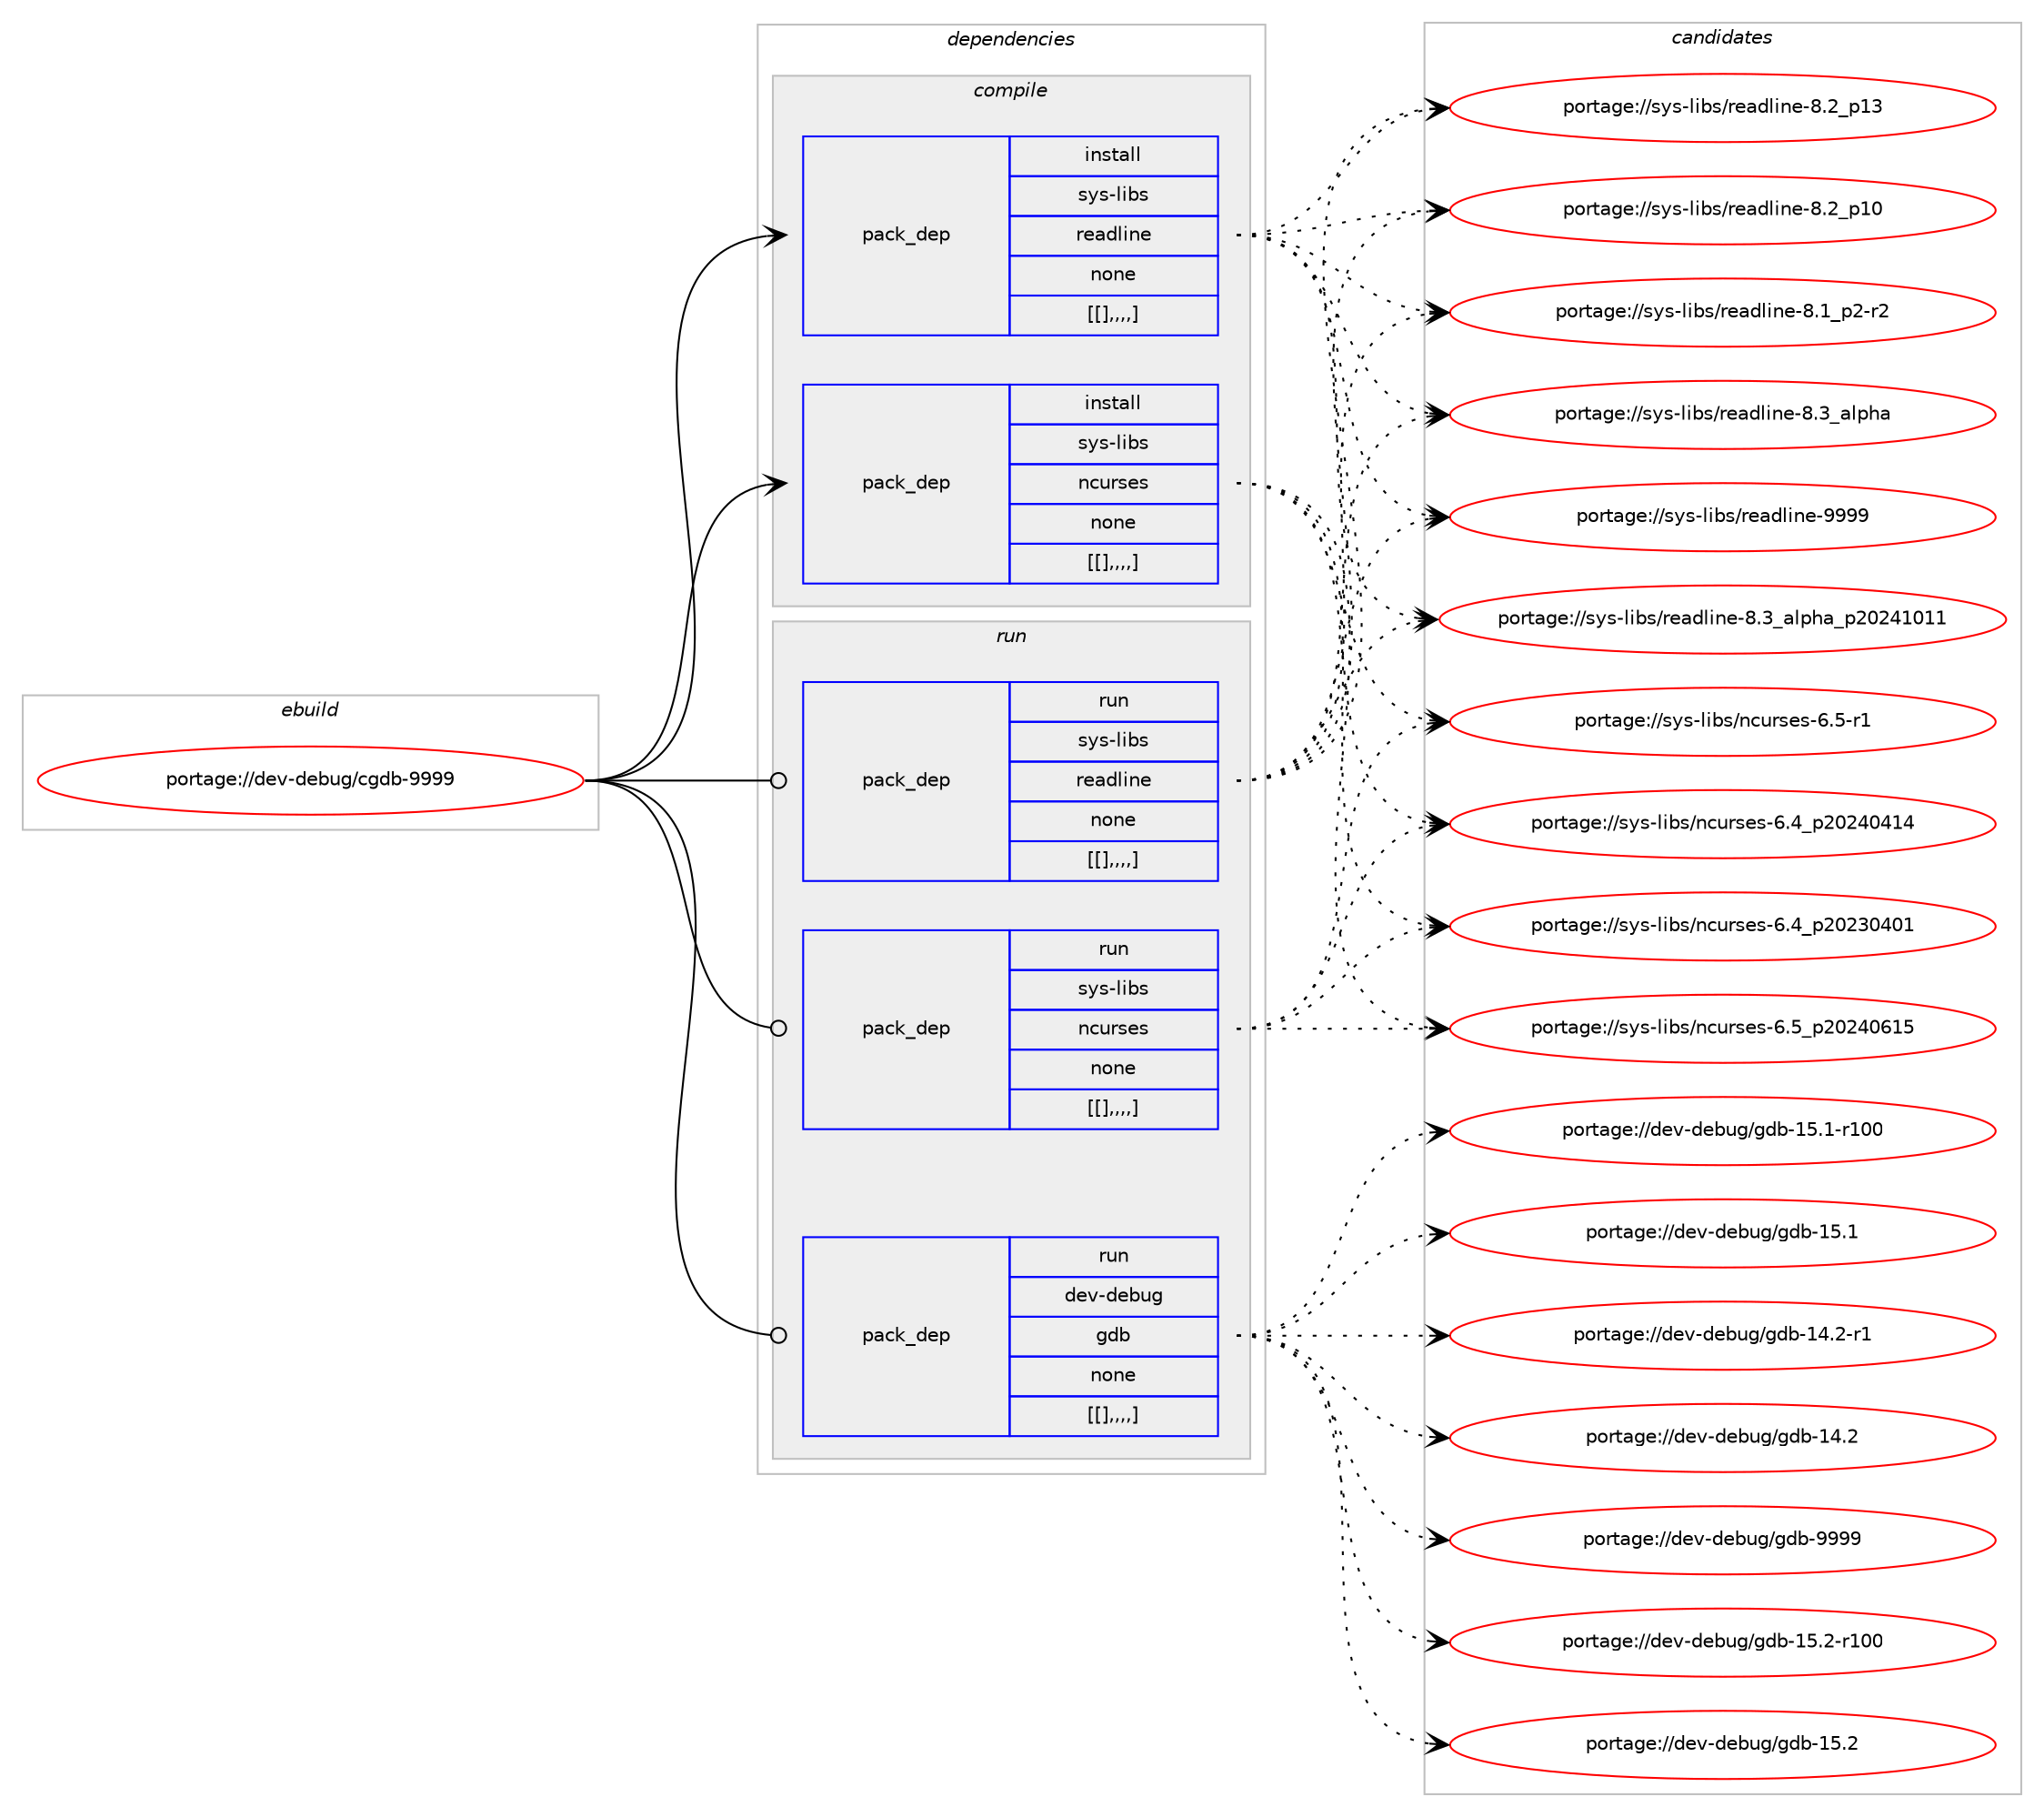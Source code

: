 digraph prolog {

# *************
# Graph options
# *************

newrank=true;
concentrate=true;
compound=true;
graph [rankdir=LR,fontname=Helvetica,fontsize=10,ranksep=1.5];#, ranksep=2.5, nodesep=0.2];
edge  [arrowhead=vee];
node  [fontname=Helvetica,fontsize=10];

# **********
# The ebuild
# **********

subgraph cluster_leftcol {
color=gray;
label=<<i>ebuild</i>>;
id [label="portage://dev-debug/cgdb-9999", color=red, width=4, href="../dev-debug/cgdb-9999.svg"];
}

# ****************
# The dependencies
# ****************

subgraph cluster_midcol {
color=gray;
label=<<i>dependencies</i>>;
subgraph cluster_compile {
fillcolor="#eeeeee";
style=filled;
label=<<i>compile</i>>;
subgraph pack52869 {
dependency74026 [label=<<TABLE BORDER="0" CELLBORDER="1" CELLSPACING="0" CELLPADDING="4" WIDTH="220"><TR><TD ROWSPAN="6" CELLPADDING="30">pack_dep</TD></TR><TR><TD WIDTH="110">install</TD></TR><TR><TD>sys-libs</TD></TR><TR><TD>ncurses</TD></TR><TR><TD>none</TD></TR><TR><TD>[[],,,,]</TD></TR></TABLE>>, shape=none, color=blue];
}
id:e -> dependency74026:w [weight=20,style="solid",arrowhead="vee"];
subgraph pack52874 {
dependency74049 [label=<<TABLE BORDER="0" CELLBORDER="1" CELLSPACING="0" CELLPADDING="4" WIDTH="220"><TR><TD ROWSPAN="6" CELLPADDING="30">pack_dep</TD></TR><TR><TD WIDTH="110">install</TD></TR><TR><TD>sys-libs</TD></TR><TR><TD>readline</TD></TR><TR><TD>none</TD></TR><TR><TD>[[],,,,]</TD></TR></TABLE>>, shape=none, color=blue];
}
id:e -> dependency74049:w [weight=20,style="solid",arrowhead="vee"];
}
subgraph cluster_compileandrun {
fillcolor="#eeeeee";
style=filled;
label=<<i>compile and run</i>>;
}
subgraph cluster_run {
fillcolor="#eeeeee";
style=filled;
label=<<i>run</i>>;
subgraph pack52902 {
dependency74071 [label=<<TABLE BORDER="0" CELLBORDER="1" CELLSPACING="0" CELLPADDING="4" WIDTH="220"><TR><TD ROWSPAN="6" CELLPADDING="30">pack_dep</TD></TR><TR><TD WIDTH="110">run</TD></TR><TR><TD>dev-debug</TD></TR><TR><TD>gdb</TD></TR><TR><TD>none</TD></TR><TR><TD>[[],,,,]</TD></TR></TABLE>>, shape=none, color=blue];
}
id:e -> dependency74071:w [weight=20,style="solid",arrowhead="odot"];
subgraph pack52908 {
dependency74090 [label=<<TABLE BORDER="0" CELLBORDER="1" CELLSPACING="0" CELLPADDING="4" WIDTH="220"><TR><TD ROWSPAN="6" CELLPADDING="30">pack_dep</TD></TR><TR><TD WIDTH="110">run</TD></TR><TR><TD>sys-libs</TD></TR><TR><TD>ncurses</TD></TR><TR><TD>none</TD></TR><TR><TD>[[],,,,]</TD></TR></TABLE>>, shape=none, color=blue];
}
id:e -> dependency74090:w [weight=20,style="solid",arrowhead="odot"];
subgraph pack52927 {
dependency74129 [label=<<TABLE BORDER="0" CELLBORDER="1" CELLSPACING="0" CELLPADDING="4" WIDTH="220"><TR><TD ROWSPAN="6" CELLPADDING="30">pack_dep</TD></TR><TR><TD WIDTH="110">run</TD></TR><TR><TD>sys-libs</TD></TR><TR><TD>readline</TD></TR><TR><TD>none</TD></TR><TR><TD>[[],,,,]</TD></TR></TABLE>>, shape=none, color=blue];
}
id:e -> dependency74129:w [weight=20,style="solid",arrowhead="odot"];
}
}

# **************
# The candidates
# **************

subgraph cluster_choices {
rank=same;
color=gray;
label=<<i>candidates</i>>;

subgraph choice51862 {
color=black;
nodesep=1;
choice1151211154510810598115471109911711411510111545544653951125048505248544953 [label="portage://sys-libs/ncurses-6.5_p20240615", color=red, width=4,href="../sys-libs/ncurses-6.5_p20240615.svg"];
choice11512111545108105981154711099117114115101115455446534511449 [label="portage://sys-libs/ncurses-6.5-r1", color=red, width=4,href="../sys-libs/ncurses-6.5-r1.svg"];
choice1151211154510810598115471109911711411510111545544652951125048505248524952 [label="portage://sys-libs/ncurses-6.4_p20240414", color=red, width=4,href="../sys-libs/ncurses-6.4_p20240414.svg"];
choice1151211154510810598115471109911711411510111545544652951125048505148524849 [label="portage://sys-libs/ncurses-6.4_p20230401", color=red, width=4,href="../sys-libs/ncurses-6.4_p20230401.svg"];
dependency74026:e -> choice1151211154510810598115471109911711411510111545544653951125048505248544953:w [style=dotted,weight="100"];
dependency74026:e -> choice11512111545108105981154711099117114115101115455446534511449:w [style=dotted,weight="100"];
dependency74026:e -> choice1151211154510810598115471109911711411510111545544652951125048505248524952:w [style=dotted,weight="100"];
dependency74026:e -> choice1151211154510810598115471109911711411510111545544652951125048505148524849:w [style=dotted,weight="100"];
}
subgraph choice51879 {
color=black;
nodesep=1;
choice115121115451081059811547114101971001081051101014557575757 [label="portage://sys-libs/readline-9999", color=red, width=4,href="../sys-libs/readline-9999.svg"];
choice1151211154510810598115471141019710010810511010145564651959710811210497951125048505249484949 [label="portage://sys-libs/readline-8.3_alpha_p20241011", color=red, width=4,href="../sys-libs/readline-8.3_alpha_p20241011.svg"];
choice1151211154510810598115471141019710010810511010145564651959710811210497 [label="portage://sys-libs/readline-8.3_alpha", color=red, width=4,href="../sys-libs/readline-8.3_alpha.svg"];
choice1151211154510810598115471141019710010810511010145564650951124951 [label="portage://sys-libs/readline-8.2_p13", color=red, width=4,href="../sys-libs/readline-8.2_p13.svg"];
choice1151211154510810598115471141019710010810511010145564650951124948 [label="portage://sys-libs/readline-8.2_p10", color=red, width=4,href="../sys-libs/readline-8.2_p10.svg"];
choice115121115451081059811547114101971001081051101014556464995112504511450 [label="portage://sys-libs/readline-8.1_p2-r2", color=red, width=4,href="../sys-libs/readline-8.1_p2-r2.svg"];
dependency74049:e -> choice115121115451081059811547114101971001081051101014557575757:w [style=dotted,weight="100"];
dependency74049:e -> choice1151211154510810598115471141019710010810511010145564651959710811210497951125048505249484949:w [style=dotted,weight="100"];
dependency74049:e -> choice1151211154510810598115471141019710010810511010145564651959710811210497:w [style=dotted,weight="100"];
dependency74049:e -> choice1151211154510810598115471141019710010810511010145564650951124951:w [style=dotted,weight="100"];
dependency74049:e -> choice1151211154510810598115471141019710010810511010145564650951124948:w [style=dotted,weight="100"];
dependency74049:e -> choice115121115451081059811547114101971001081051101014556464995112504511450:w [style=dotted,weight="100"];
}
subgraph choice51898 {
color=black;
nodesep=1;
choice100101118451001019811710347103100984557575757 [label="portage://dev-debug/gdb-9999", color=red, width=4,href="../dev-debug/gdb-9999.svg"];
choice10010111845100101981171034710310098454953465045114494848 [label="portage://dev-debug/gdb-15.2-r100", color=red, width=4,href="../dev-debug/gdb-15.2-r100.svg"];
choice100101118451001019811710347103100984549534650 [label="portage://dev-debug/gdb-15.2", color=red, width=4,href="../dev-debug/gdb-15.2.svg"];
choice10010111845100101981171034710310098454953464945114494848 [label="portage://dev-debug/gdb-15.1-r100", color=red, width=4,href="../dev-debug/gdb-15.1-r100.svg"];
choice100101118451001019811710347103100984549534649 [label="portage://dev-debug/gdb-15.1", color=red, width=4,href="../dev-debug/gdb-15.1.svg"];
choice1001011184510010198117103471031009845495246504511449 [label="portage://dev-debug/gdb-14.2-r1", color=red, width=4,href="../dev-debug/gdb-14.2-r1.svg"];
choice100101118451001019811710347103100984549524650 [label="portage://dev-debug/gdb-14.2", color=red, width=4,href="../dev-debug/gdb-14.2.svg"];
dependency74071:e -> choice100101118451001019811710347103100984557575757:w [style=dotted,weight="100"];
dependency74071:e -> choice10010111845100101981171034710310098454953465045114494848:w [style=dotted,weight="100"];
dependency74071:e -> choice100101118451001019811710347103100984549534650:w [style=dotted,weight="100"];
dependency74071:e -> choice10010111845100101981171034710310098454953464945114494848:w [style=dotted,weight="100"];
dependency74071:e -> choice100101118451001019811710347103100984549534649:w [style=dotted,weight="100"];
dependency74071:e -> choice1001011184510010198117103471031009845495246504511449:w [style=dotted,weight="100"];
dependency74071:e -> choice100101118451001019811710347103100984549524650:w [style=dotted,weight="100"];
}
subgraph choice51906 {
color=black;
nodesep=1;
choice1151211154510810598115471109911711411510111545544653951125048505248544953 [label="portage://sys-libs/ncurses-6.5_p20240615", color=red, width=4,href="../sys-libs/ncurses-6.5_p20240615.svg"];
choice11512111545108105981154711099117114115101115455446534511449 [label="portage://sys-libs/ncurses-6.5-r1", color=red, width=4,href="../sys-libs/ncurses-6.5-r1.svg"];
choice1151211154510810598115471109911711411510111545544652951125048505248524952 [label="portage://sys-libs/ncurses-6.4_p20240414", color=red, width=4,href="../sys-libs/ncurses-6.4_p20240414.svg"];
choice1151211154510810598115471109911711411510111545544652951125048505148524849 [label="portage://sys-libs/ncurses-6.4_p20230401", color=red, width=4,href="../sys-libs/ncurses-6.4_p20230401.svg"];
dependency74090:e -> choice1151211154510810598115471109911711411510111545544653951125048505248544953:w [style=dotted,weight="100"];
dependency74090:e -> choice11512111545108105981154711099117114115101115455446534511449:w [style=dotted,weight="100"];
dependency74090:e -> choice1151211154510810598115471109911711411510111545544652951125048505248524952:w [style=dotted,weight="100"];
dependency74090:e -> choice1151211154510810598115471109911711411510111545544652951125048505148524849:w [style=dotted,weight="100"];
}
subgraph choice51922 {
color=black;
nodesep=1;
choice115121115451081059811547114101971001081051101014557575757 [label="portage://sys-libs/readline-9999", color=red, width=4,href="../sys-libs/readline-9999.svg"];
choice1151211154510810598115471141019710010810511010145564651959710811210497951125048505249484949 [label="portage://sys-libs/readline-8.3_alpha_p20241011", color=red, width=4,href="../sys-libs/readline-8.3_alpha_p20241011.svg"];
choice1151211154510810598115471141019710010810511010145564651959710811210497 [label="portage://sys-libs/readline-8.3_alpha", color=red, width=4,href="../sys-libs/readline-8.3_alpha.svg"];
choice1151211154510810598115471141019710010810511010145564650951124951 [label="portage://sys-libs/readline-8.2_p13", color=red, width=4,href="../sys-libs/readline-8.2_p13.svg"];
choice1151211154510810598115471141019710010810511010145564650951124948 [label="portage://sys-libs/readline-8.2_p10", color=red, width=4,href="../sys-libs/readline-8.2_p10.svg"];
choice115121115451081059811547114101971001081051101014556464995112504511450 [label="portage://sys-libs/readline-8.1_p2-r2", color=red, width=4,href="../sys-libs/readline-8.1_p2-r2.svg"];
dependency74129:e -> choice115121115451081059811547114101971001081051101014557575757:w [style=dotted,weight="100"];
dependency74129:e -> choice1151211154510810598115471141019710010810511010145564651959710811210497951125048505249484949:w [style=dotted,weight="100"];
dependency74129:e -> choice1151211154510810598115471141019710010810511010145564651959710811210497:w [style=dotted,weight="100"];
dependency74129:e -> choice1151211154510810598115471141019710010810511010145564650951124951:w [style=dotted,weight="100"];
dependency74129:e -> choice1151211154510810598115471141019710010810511010145564650951124948:w [style=dotted,weight="100"];
dependency74129:e -> choice115121115451081059811547114101971001081051101014556464995112504511450:w [style=dotted,weight="100"];
}
}

}

